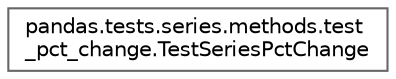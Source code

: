 digraph "Graphical Class Hierarchy"
{
 // LATEX_PDF_SIZE
  bgcolor="transparent";
  edge [fontname=Helvetica,fontsize=10,labelfontname=Helvetica,labelfontsize=10];
  node [fontname=Helvetica,fontsize=10,shape=box,height=0.2,width=0.4];
  rankdir="LR";
  Node0 [id="Node000000",label="pandas.tests.series.methods.test\l_pct_change.TestSeriesPctChange",height=0.2,width=0.4,color="grey40", fillcolor="white", style="filled",URL="$d6/ddb/classpandas_1_1tests_1_1series_1_1methods_1_1test__pct__change_1_1TestSeriesPctChange.html",tooltip=" "];
}

